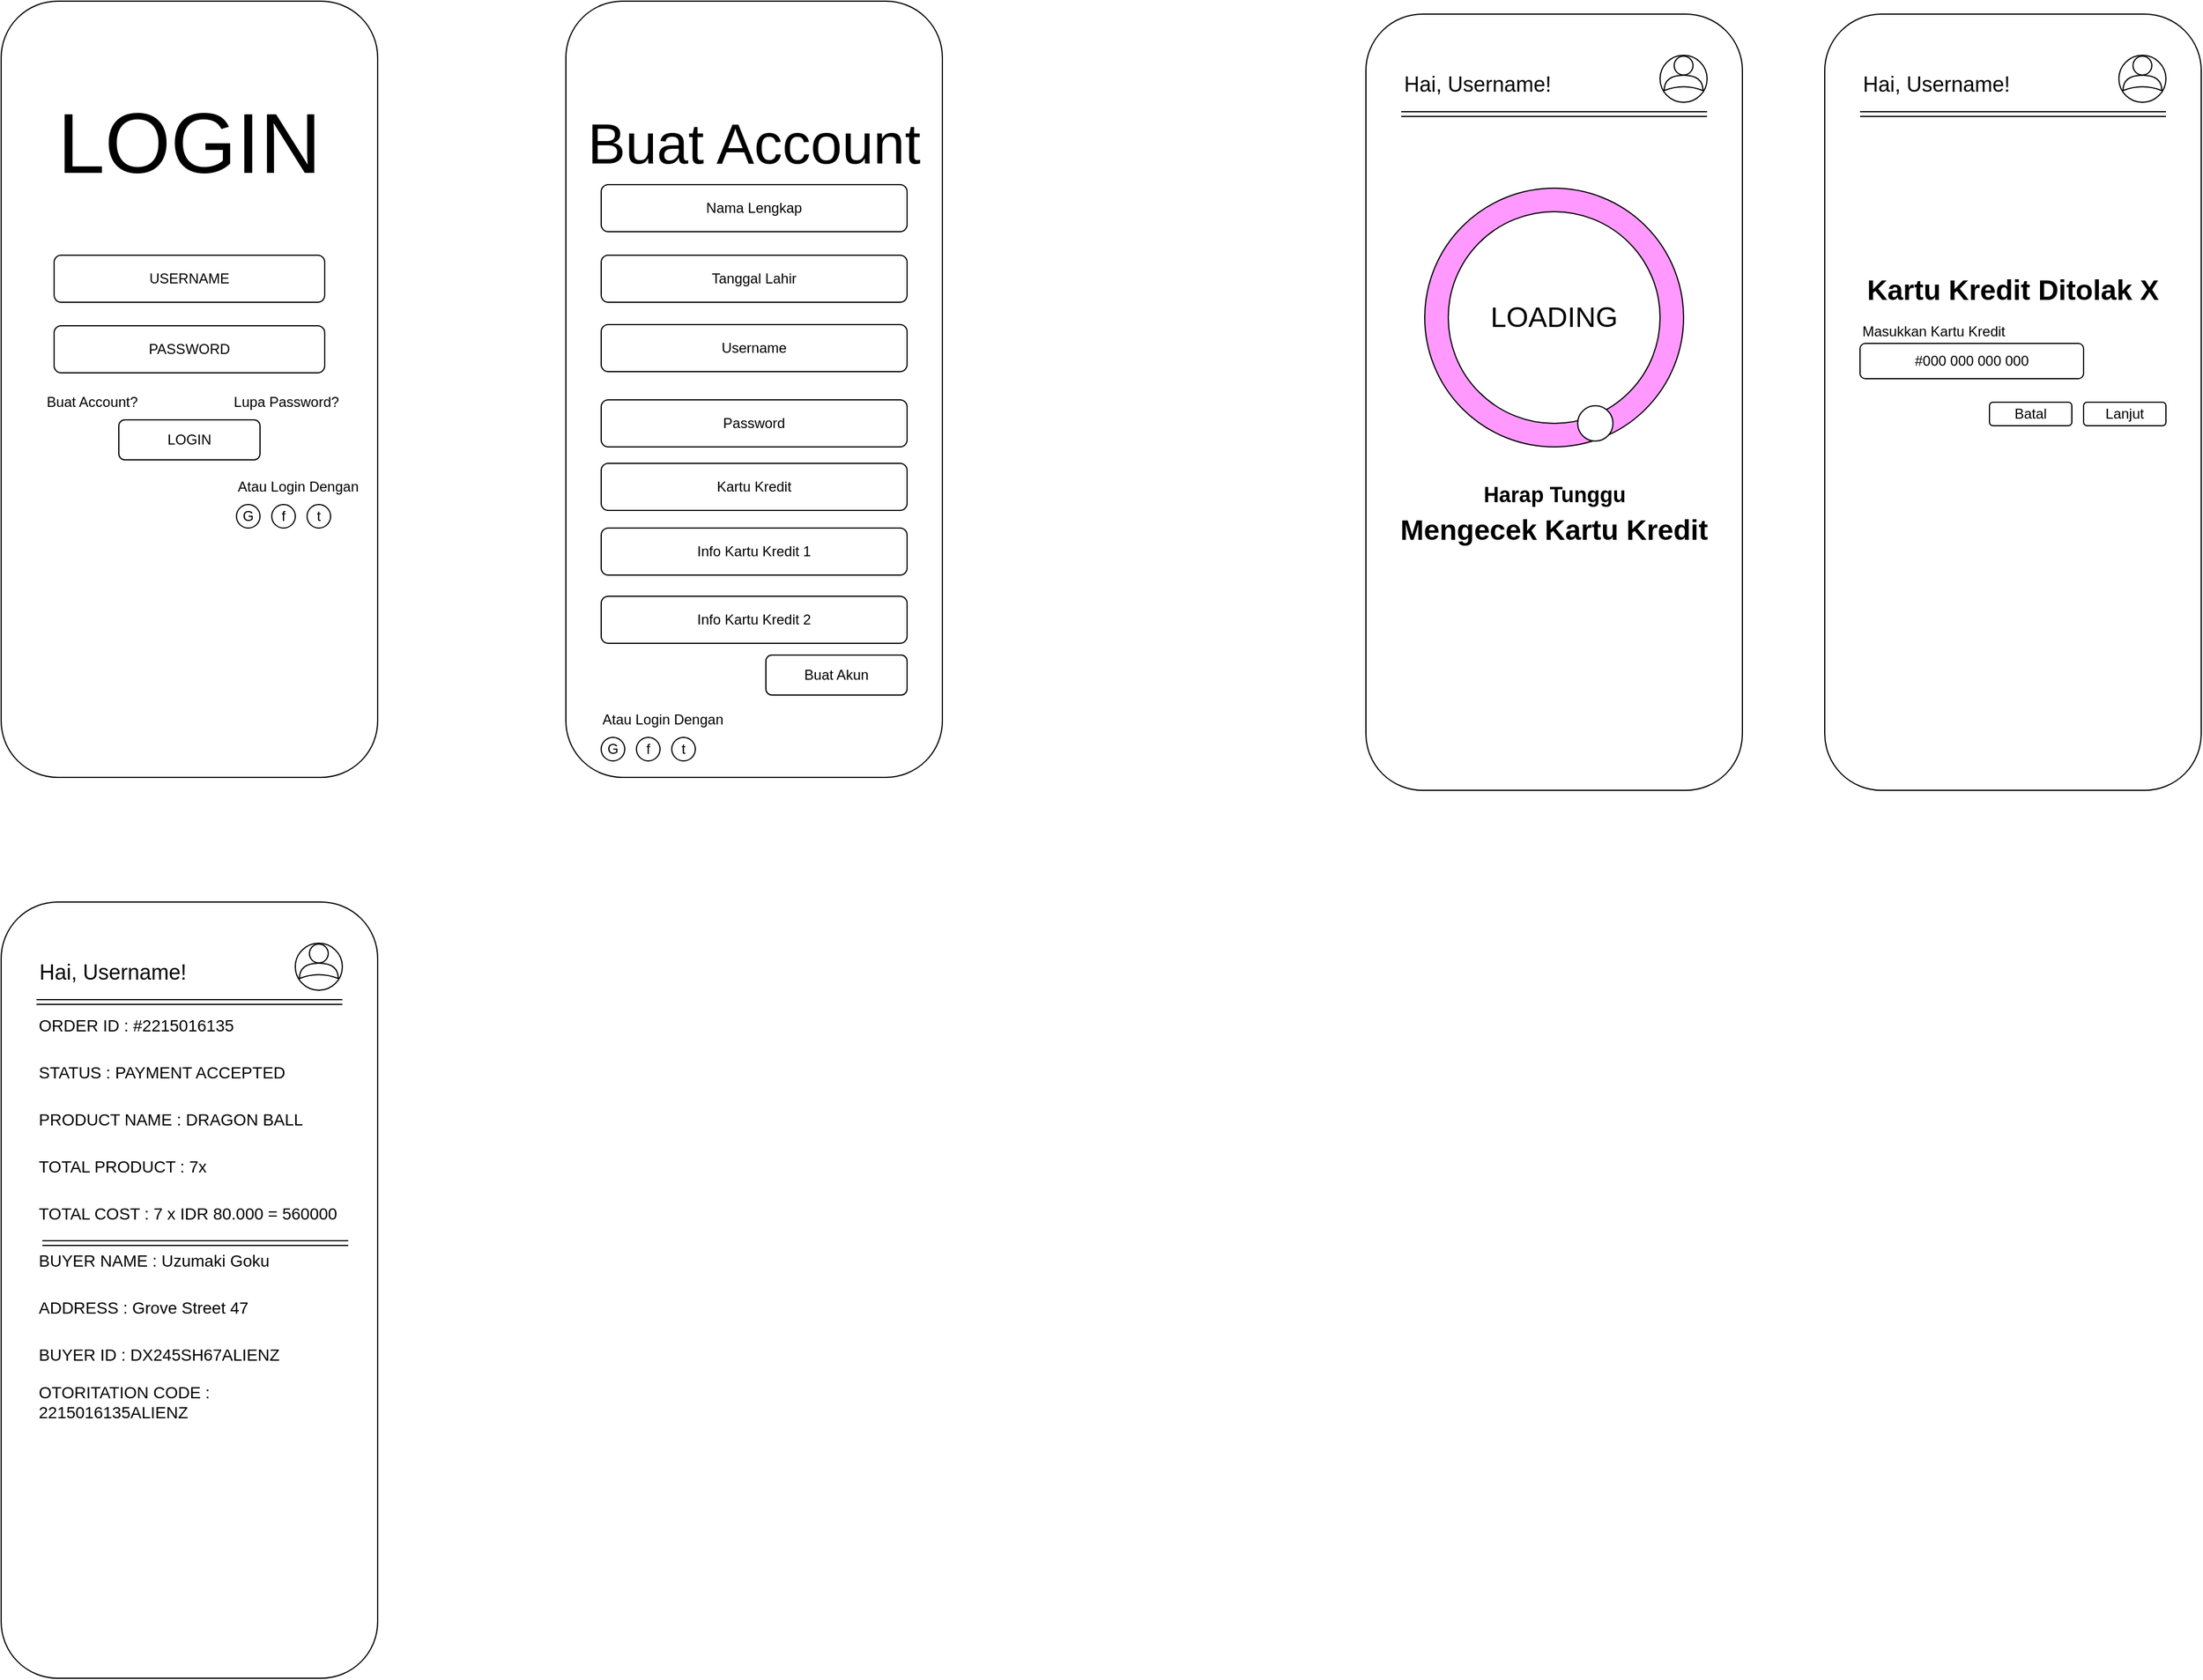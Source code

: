 <mxfile version="24.2.5" type="device">
  <diagram name="Page-1" id="TwfCLwTiLvwOZ_-Kt7cM">
    <mxGraphModel dx="1038" dy="483" grid="1" gridSize="10" guides="1" tooltips="1" connect="1" arrows="1" fold="1" page="1" pageScale="1" pageWidth="1169" pageHeight="827" math="0" shadow="0">
      <root>
        <mxCell id="0" />
        <mxCell id="1" parent="0" />
        <mxCell id="JBdT1eVPyIQUbTCBiPAi-1" value="" style="rounded=1;whiteSpace=wrap;html=1;" parent="1" vertex="1">
          <mxGeometry x="60" y="84" width="320" height="660" as="geometry" />
        </mxCell>
        <mxCell id="JBdT1eVPyIQUbTCBiPAi-2" value="USERNAME" style="rounded=1;whiteSpace=wrap;html=1;" parent="1" vertex="1">
          <mxGeometry x="105" y="300" width="230" height="40" as="geometry" />
        </mxCell>
        <mxCell id="JBdT1eVPyIQUbTCBiPAi-3" value="PASSWORD" style="rounded=1;whiteSpace=wrap;html=1;" parent="1" vertex="1">
          <mxGeometry x="105" y="360" width="230" height="40" as="geometry" />
        </mxCell>
        <mxCell id="JBdT1eVPyIQUbTCBiPAi-4" value="LOGIN" style="rounded=1;whiteSpace=wrap;html=1;" parent="1" vertex="1">
          <mxGeometry x="160" y="440" width="120" height="34" as="geometry" />
        </mxCell>
        <mxCell id="JBdT1eVPyIQUbTCBiPAi-5" value="&lt;font style=&quot;font-size: 72px;&quot;&gt;LOGIN&lt;/font&gt;" style="text;html=1;align=center;verticalAlign=middle;whiteSpace=wrap;rounded=0;" parent="1" vertex="1">
          <mxGeometry x="190" y="190" width="60" height="30" as="geometry" />
        </mxCell>
        <mxCell id="JBdT1eVPyIQUbTCBiPAi-8" value="Lupa Password?" style="text;html=1;align=center;verticalAlign=middle;whiteSpace=wrap;rounded=0;" parent="1" vertex="1">
          <mxGeometry x="250" y="410" width="105" height="30" as="geometry" />
        </mxCell>
        <mxCell id="2_v6h10c_rz7eVXnYMiM-1" value="G" style="ellipse;whiteSpace=wrap;html=1;aspect=fixed;" vertex="1" parent="1">
          <mxGeometry x="260" y="512" width="20" height="20" as="geometry" />
        </mxCell>
        <mxCell id="2_v6h10c_rz7eVXnYMiM-2" value="f" style="ellipse;whiteSpace=wrap;html=1;aspect=fixed;" vertex="1" parent="1">
          <mxGeometry x="290" y="512" width="20" height="20" as="geometry" />
        </mxCell>
        <mxCell id="2_v6h10c_rz7eVXnYMiM-3" value="t" style="ellipse;whiteSpace=wrap;html=1;aspect=fixed;" vertex="1" parent="1">
          <mxGeometry x="320" y="512" width="20" height="20" as="geometry" />
        </mxCell>
        <mxCell id="2_v6h10c_rz7eVXnYMiM-4" value="Buat Account?" style="text;html=1;align=center;verticalAlign=middle;whiteSpace=wrap;rounded=0;" vertex="1" parent="1">
          <mxGeometry x="85" y="410" width="105" height="30" as="geometry" />
        </mxCell>
        <mxCell id="2_v6h10c_rz7eVXnYMiM-13" value="" style="rounded=1;whiteSpace=wrap;html=1;" vertex="1" parent="1">
          <mxGeometry x="540" y="84" width="320" height="660" as="geometry" />
        </mxCell>
        <mxCell id="2_v6h10c_rz7eVXnYMiM-14" value="Tanggal Lahir" style="rounded=1;whiteSpace=wrap;html=1;" vertex="1" parent="1">
          <mxGeometry x="570" y="300" width="260" height="40" as="geometry" />
        </mxCell>
        <mxCell id="2_v6h10c_rz7eVXnYMiM-15" value="Username" style="rounded=1;whiteSpace=wrap;html=1;" vertex="1" parent="1">
          <mxGeometry x="570" y="359" width="260" height="40" as="geometry" />
        </mxCell>
        <mxCell id="2_v6h10c_rz7eVXnYMiM-16" value="Buat Akun" style="rounded=1;whiteSpace=wrap;html=1;" vertex="1" parent="1">
          <mxGeometry x="710" y="640" width="120" height="34" as="geometry" />
        </mxCell>
        <mxCell id="2_v6h10c_rz7eVXnYMiM-17" value="&lt;font style=&quot;font-size: 48px;&quot;&gt;Buat Account&lt;/font&gt;" style="text;html=1;align=center;verticalAlign=middle;whiteSpace=wrap;rounded=0;" vertex="1" parent="1">
          <mxGeometry x="540" y="190" width="320" height="30" as="geometry" />
        </mxCell>
        <mxCell id="2_v6h10c_rz7eVXnYMiM-23" value="Nama Lengkap" style="rounded=1;whiteSpace=wrap;html=1;" vertex="1" parent="1">
          <mxGeometry x="570" y="240" width="260" height="40" as="geometry" />
        </mxCell>
        <mxCell id="2_v6h10c_rz7eVXnYMiM-24" style="edgeStyle=orthogonalEdgeStyle;rounded=0;orthogonalLoop=1;jettySize=auto;html=1;exitX=0.5;exitY=1;exitDx=0;exitDy=0;" edge="1" parent="1" source="2_v6h10c_rz7eVXnYMiM-16" target="2_v6h10c_rz7eVXnYMiM-16">
          <mxGeometry relative="1" as="geometry" />
        </mxCell>
        <mxCell id="2_v6h10c_rz7eVXnYMiM-25" value="Password" style="rounded=1;whiteSpace=wrap;html=1;" vertex="1" parent="1">
          <mxGeometry x="570" y="423" width="260" height="40" as="geometry" />
        </mxCell>
        <mxCell id="2_v6h10c_rz7eVXnYMiM-27" value="Atau Login Dengan" style="text;html=1;align=center;verticalAlign=middle;whiteSpace=wrap;rounded=0;" vertex="1" parent="1">
          <mxGeometry x="260" y="482" width="105" height="30" as="geometry" />
        </mxCell>
        <mxCell id="2_v6h10c_rz7eVXnYMiM-32" value="Atau Login Dengan" style="text;html=1;align=center;verticalAlign=middle;whiteSpace=wrap;rounded=0;" vertex="1" parent="1">
          <mxGeometry x="570" y="680" width="105" height="30" as="geometry" />
        </mxCell>
        <mxCell id="2_v6h10c_rz7eVXnYMiM-33" value="G" style="ellipse;whiteSpace=wrap;html=1;aspect=fixed;" vertex="1" parent="1">
          <mxGeometry x="570" y="710" width="20" height="20" as="geometry" />
        </mxCell>
        <mxCell id="2_v6h10c_rz7eVXnYMiM-34" value="f" style="ellipse;whiteSpace=wrap;html=1;aspect=fixed;" vertex="1" parent="1">
          <mxGeometry x="600" y="710" width="20" height="20" as="geometry" />
        </mxCell>
        <mxCell id="2_v6h10c_rz7eVXnYMiM-35" value="t" style="ellipse;whiteSpace=wrap;html=1;aspect=fixed;" vertex="1" parent="1">
          <mxGeometry x="630" y="710" width="20" height="20" as="geometry" />
        </mxCell>
        <mxCell id="2_v6h10c_rz7eVXnYMiM-36" value="" style="rounded=1;whiteSpace=wrap;html=1;" vertex="1" parent="1">
          <mxGeometry x="1220" y="95" width="320" height="660" as="geometry" />
        </mxCell>
        <mxCell id="2_v6h10c_rz7eVXnYMiM-38" value="&lt;font style=&quot;font-size: 18px;&quot;&gt;Hai, Username!&lt;/font&gt;" style="text;html=1;align=center;verticalAlign=middle;whiteSpace=wrap;rounded=0;" vertex="1" parent="1">
          <mxGeometry x="1250" y="140" width="130" height="30" as="geometry" />
        </mxCell>
        <mxCell id="2_v6h10c_rz7eVXnYMiM-42" value="" style="group" vertex="1" connectable="0" parent="1">
          <mxGeometry x="1470" y="130" width="40" height="40" as="geometry" />
        </mxCell>
        <mxCell id="2_v6h10c_rz7eVXnYMiM-39" value="" style="ellipse;whiteSpace=wrap;html=1;aspect=fixed;" vertex="1" parent="2_v6h10c_rz7eVXnYMiM-42">
          <mxGeometry width="40" height="40" as="geometry" />
        </mxCell>
        <mxCell id="2_v6h10c_rz7eVXnYMiM-40" value="" style="ellipse;whiteSpace=wrap;html=1;aspect=fixed;" vertex="1" parent="2_v6h10c_rz7eVXnYMiM-42">
          <mxGeometry x="12" y="0.8" width="16" height="16" as="geometry" />
        </mxCell>
        <mxCell id="2_v6h10c_rz7eVXnYMiM-41" value="" style="shape=xor;whiteSpace=wrap;html=1;rotation=-90;" vertex="1" parent="2_v6h10c_rz7eVXnYMiM-42">
          <mxGeometry x="13.504" y="7" width="13" height="33" as="geometry" />
        </mxCell>
        <mxCell id="2_v6h10c_rz7eVXnYMiM-44" value="" style="shape=link;html=1;rounded=0;exitX=0;exitY=1;exitDx=0;exitDy=0;" edge="1" parent="1">
          <mxGeometry width="100" relative="1" as="geometry">
            <mxPoint x="1250" y="180" as="sourcePoint" />
            <mxPoint x="1510" y="180" as="targetPoint" />
          </mxGeometry>
        </mxCell>
        <mxCell id="2_v6h10c_rz7eVXnYMiM-45" value="" style="ellipse;whiteSpace=wrap;html=1;aspect=fixed;fillColor=#FF99FF;" vertex="1" parent="1">
          <mxGeometry x="1270" y="243" width="220" height="220" as="geometry" />
        </mxCell>
        <mxCell id="2_v6h10c_rz7eVXnYMiM-46" value="" style="ellipse;whiteSpace=wrap;html=1;aspect=fixed;" vertex="1" parent="1">
          <mxGeometry x="1290" y="263" width="180" height="180" as="geometry" />
        </mxCell>
        <mxCell id="2_v6h10c_rz7eVXnYMiM-50" value="" style="ellipse;whiteSpace=wrap;html=1;aspect=fixed;" vertex="1" parent="1">
          <mxGeometry x="1400" y="428" width="30" height="30" as="geometry" />
        </mxCell>
        <mxCell id="2_v6h10c_rz7eVXnYMiM-51" value="&lt;font style=&quot;font-size: 24px;&quot;&gt;LOADING&lt;/font&gt;" style="text;html=1;align=center;verticalAlign=middle;whiteSpace=wrap;rounded=0;" vertex="1" parent="1">
          <mxGeometry x="1350" y="338" width="60" height="30" as="geometry" />
        </mxCell>
        <mxCell id="2_v6h10c_rz7eVXnYMiM-52" value="&lt;font style=&quot;font-size: 18px;&quot;&gt;&lt;b&gt;Harap Tunggu&lt;/b&gt;&lt;/font&gt;" style="text;html=1;align=center;verticalAlign=middle;whiteSpace=wrap;rounded=0;" vertex="1" parent="1">
          <mxGeometry x="1317.5" y="489" width="125" height="30" as="geometry" />
        </mxCell>
        <mxCell id="2_v6h10c_rz7eVXnYMiM-53" value="&lt;b&gt;&lt;font style=&quot;font-size: 24px;&quot;&gt;Mengecek Kartu Kredit&lt;/font&gt;&lt;/b&gt;" style="text;html=1;align=center;verticalAlign=middle;whiteSpace=wrap;rounded=0;" vertex="1" parent="1">
          <mxGeometry x="1231.25" y="519" width="297.5" height="30" as="geometry" />
        </mxCell>
        <mxCell id="2_v6h10c_rz7eVXnYMiM-55" value="" style="rounded=1;whiteSpace=wrap;html=1;" vertex="1" parent="1">
          <mxGeometry x="1610" y="95" width="320" height="660" as="geometry" />
        </mxCell>
        <mxCell id="2_v6h10c_rz7eVXnYMiM-56" value="&lt;font style=&quot;font-size: 18px;&quot;&gt;Hai, Username!&lt;/font&gt;" style="text;html=1;align=center;verticalAlign=middle;whiteSpace=wrap;rounded=0;" vertex="1" parent="1">
          <mxGeometry x="1640" y="140" width="130" height="30" as="geometry" />
        </mxCell>
        <mxCell id="2_v6h10c_rz7eVXnYMiM-57" value="" style="group" vertex="1" connectable="0" parent="1">
          <mxGeometry x="1860" y="130" width="40" height="40" as="geometry" />
        </mxCell>
        <mxCell id="2_v6h10c_rz7eVXnYMiM-58" value="" style="ellipse;whiteSpace=wrap;html=1;aspect=fixed;" vertex="1" parent="2_v6h10c_rz7eVXnYMiM-57">
          <mxGeometry width="40" height="40" as="geometry" />
        </mxCell>
        <mxCell id="2_v6h10c_rz7eVXnYMiM-59" value="" style="ellipse;whiteSpace=wrap;html=1;aspect=fixed;" vertex="1" parent="2_v6h10c_rz7eVXnYMiM-57">
          <mxGeometry x="12" y="0.8" width="16" height="16" as="geometry" />
        </mxCell>
        <mxCell id="2_v6h10c_rz7eVXnYMiM-60" value="" style="shape=xor;whiteSpace=wrap;html=1;rotation=-90;" vertex="1" parent="2_v6h10c_rz7eVXnYMiM-57">
          <mxGeometry x="13.504" y="7" width="13" height="33" as="geometry" />
        </mxCell>
        <mxCell id="2_v6h10c_rz7eVXnYMiM-61" value="" style="shape=link;html=1;rounded=0;exitX=0;exitY=1;exitDx=0;exitDy=0;" edge="1" parent="1">
          <mxGeometry width="100" relative="1" as="geometry">
            <mxPoint x="1640" y="180" as="sourcePoint" />
            <mxPoint x="1900" y="180" as="targetPoint" />
          </mxGeometry>
        </mxCell>
        <mxCell id="2_v6h10c_rz7eVXnYMiM-68" value="&lt;b&gt;&lt;font style=&quot;font-size: 24px;&quot;&gt;Kartu Kredit Ditolak X&lt;/font&gt;&lt;/b&gt;" style="text;html=1;align=center;verticalAlign=middle;whiteSpace=wrap;rounded=0;" vertex="1" parent="1">
          <mxGeometry x="1621.25" y="315" width="297.5" height="30" as="geometry" />
        </mxCell>
        <mxCell id="2_v6h10c_rz7eVXnYMiM-70" value="#000 000 000 000" style="rounded=1;whiteSpace=wrap;html=1;" vertex="1" parent="1">
          <mxGeometry x="1640" y="375" width="190" height="30" as="geometry" />
        </mxCell>
        <mxCell id="2_v6h10c_rz7eVXnYMiM-71" value="Masukkan Kartu Kredit" style="text;html=1;align=left;verticalAlign=middle;whiteSpace=wrap;rounded=0;" vertex="1" parent="1">
          <mxGeometry x="1640" y="350" width="160" height="30" as="geometry" />
        </mxCell>
        <mxCell id="2_v6h10c_rz7eVXnYMiM-73" value="Batal" style="rounded=1;whiteSpace=wrap;html=1;" vertex="1" parent="1">
          <mxGeometry x="1750" y="425" width="70" height="20" as="geometry" />
        </mxCell>
        <mxCell id="2_v6h10c_rz7eVXnYMiM-74" value="Lanjut" style="rounded=1;whiteSpace=wrap;html=1;" vertex="1" parent="1">
          <mxGeometry x="1830" y="425" width="70" height="20" as="geometry" />
        </mxCell>
        <mxCell id="2_v6h10c_rz7eVXnYMiM-122" value="" style="rounded=1;whiteSpace=wrap;html=1;" vertex="1" parent="1">
          <mxGeometry x="60" y="850" width="320" height="660" as="geometry" />
        </mxCell>
        <mxCell id="2_v6h10c_rz7eVXnYMiM-123" value="&lt;font style=&quot;font-size: 18px;&quot;&gt;Hai, Username!&lt;/font&gt;" style="text;html=1;align=center;verticalAlign=middle;whiteSpace=wrap;rounded=0;" vertex="1" parent="1">
          <mxGeometry x="90" y="895" width="130" height="30" as="geometry" />
        </mxCell>
        <mxCell id="2_v6h10c_rz7eVXnYMiM-124" value="" style="group" vertex="1" connectable="0" parent="1">
          <mxGeometry x="310" y="885" width="40" height="40" as="geometry" />
        </mxCell>
        <mxCell id="2_v6h10c_rz7eVXnYMiM-125" value="" style="ellipse;whiteSpace=wrap;html=1;aspect=fixed;" vertex="1" parent="2_v6h10c_rz7eVXnYMiM-124">
          <mxGeometry width="40" height="40" as="geometry" />
        </mxCell>
        <mxCell id="2_v6h10c_rz7eVXnYMiM-126" value="" style="ellipse;whiteSpace=wrap;html=1;aspect=fixed;" vertex="1" parent="2_v6h10c_rz7eVXnYMiM-124">
          <mxGeometry x="12" y="0.8" width="16" height="16" as="geometry" />
        </mxCell>
        <mxCell id="2_v6h10c_rz7eVXnYMiM-127" value="" style="shape=xor;whiteSpace=wrap;html=1;rotation=-90;" vertex="1" parent="2_v6h10c_rz7eVXnYMiM-124">
          <mxGeometry x="13.504" y="7" width="13" height="33" as="geometry" />
        </mxCell>
        <mxCell id="2_v6h10c_rz7eVXnYMiM-128" value="" style="shape=link;html=1;rounded=0;exitX=0;exitY=1;exitDx=0;exitDy=0;" edge="1" parent="1">
          <mxGeometry width="100" relative="1" as="geometry">
            <mxPoint x="90" y="935" as="sourcePoint" />
            <mxPoint x="350" y="935" as="targetPoint" />
          </mxGeometry>
        </mxCell>
        <mxCell id="2_v6h10c_rz7eVXnYMiM-129" value="&lt;font style=&quot;font-size: 14px;&quot;&gt;ORDER ID : #2215016135&lt;/font&gt;" style="text;html=1;align=left;verticalAlign=middle;whiteSpace=wrap;rounded=0;" vertex="1" parent="1">
          <mxGeometry x="90" y="940" width="260" height="30" as="geometry" />
        </mxCell>
        <mxCell id="2_v6h10c_rz7eVXnYMiM-130" value="&lt;span style=&quot;font-size: 14px;&quot;&gt;STATUS : PAYMENT ACCEPTED&lt;/span&gt;" style="text;html=1;align=left;verticalAlign=middle;whiteSpace=wrap;rounded=0;" vertex="1" parent="1">
          <mxGeometry x="90" y="980" width="260" height="30" as="geometry" />
        </mxCell>
        <mxCell id="2_v6h10c_rz7eVXnYMiM-132" value="&lt;span style=&quot;font-size: 14px;&quot;&gt;PRODUCT NAME : DRAGON BALL&lt;/span&gt;" style="text;html=1;align=left;verticalAlign=middle;whiteSpace=wrap;rounded=0;" vertex="1" parent="1">
          <mxGeometry x="90" y="1020" width="260" height="30" as="geometry" />
        </mxCell>
        <mxCell id="2_v6h10c_rz7eVXnYMiM-133" value="&lt;span style=&quot;font-size: 14px;&quot;&gt;TOTAL PRODUCT : 7x&lt;/span&gt;" style="text;html=1;align=left;verticalAlign=middle;whiteSpace=wrap;rounded=0;" vertex="1" parent="1">
          <mxGeometry x="90" y="1060" width="260" height="30" as="geometry" />
        </mxCell>
        <mxCell id="2_v6h10c_rz7eVXnYMiM-134" value="&lt;span style=&quot;font-size: 14px;&quot;&gt;TOTAL COST : 7 x IDR 80.000 = 560000&lt;/span&gt;" style="text;html=1;align=left;verticalAlign=middle;whiteSpace=wrap;rounded=0;" vertex="1" parent="1">
          <mxGeometry x="90" y="1100" width="260" height="30" as="geometry" />
        </mxCell>
        <mxCell id="2_v6h10c_rz7eVXnYMiM-135" value="&lt;span style=&quot;font-size: 14px;&quot;&gt;BUYER NAME : Uzumaki Goku&lt;/span&gt;" style="text;html=1;align=left;verticalAlign=middle;whiteSpace=wrap;rounded=0;" vertex="1" parent="1">
          <mxGeometry x="90" y="1140" width="260" height="30" as="geometry" />
        </mxCell>
        <mxCell id="2_v6h10c_rz7eVXnYMiM-136" value="&lt;span style=&quot;font-size: 14px;&quot;&gt;ADDRESS : Grove Street 47&lt;/span&gt;" style="text;html=1;align=left;verticalAlign=middle;whiteSpace=wrap;rounded=0;" vertex="1" parent="1">
          <mxGeometry x="90" y="1180" width="260" height="30" as="geometry" />
        </mxCell>
        <mxCell id="2_v6h10c_rz7eVXnYMiM-137" value="" style="shape=link;html=1;rounded=0;exitX=0;exitY=1;exitDx=0;exitDy=0;" edge="1" parent="1">
          <mxGeometry width="100" relative="1" as="geometry">
            <mxPoint x="95" y="1140" as="sourcePoint" />
            <mxPoint x="355" y="1140" as="targetPoint" />
          </mxGeometry>
        </mxCell>
        <mxCell id="2_v6h10c_rz7eVXnYMiM-138" value="&lt;span style=&quot;font-size: 14px;&quot;&gt;BUYER ID : DX245SH67ALIENZ&lt;/span&gt;" style="text;html=1;align=left;verticalAlign=middle;whiteSpace=wrap;rounded=0;" vertex="1" parent="1">
          <mxGeometry x="90" y="1220" width="260" height="30" as="geometry" />
        </mxCell>
        <mxCell id="2_v6h10c_rz7eVXnYMiM-139" value="&lt;span style=&quot;font-size: 14px;&quot;&gt;OTORITATION CODE : 2215016135ALIENZ&lt;/span&gt;" style="text;html=1;align=left;verticalAlign=middle;whiteSpace=wrap;rounded=0;" vertex="1" parent="1">
          <mxGeometry x="90" y="1260" width="260" height="30" as="geometry" />
        </mxCell>
        <mxCell id="2_v6h10c_rz7eVXnYMiM-140" value="Kartu Kredit" style="rounded=1;whiteSpace=wrap;html=1;" vertex="1" parent="1">
          <mxGeometry x="570" y="477" width="260" height="40" as="geometry" />
        </mxCell>
        <mxCell id="2_v6h10c_rz7eVXnYMiM-141" value="Info Kartu Kredit 1" style="rounded=1;whiteSpace=wrap;html=1;" vertex="1" parent="1">
          <mxGeometry x="570" y="532" width="260" height="40" as="geometry" />
        </mxCell>
        <mxCell id="2_v6h10c_rz7eVXnYMiM-142" value="Info Kartu Kredit 2" style="rounded=1;whiteSpace=wrap;html=1;" vertex="1" parent="1">
          <mxGeometry x="570" y="590" width="260" height="40" as="geometry" />
        </mxCell>
      </root>
    </mxGraphModel>
  </diagram>
</mxfile>
